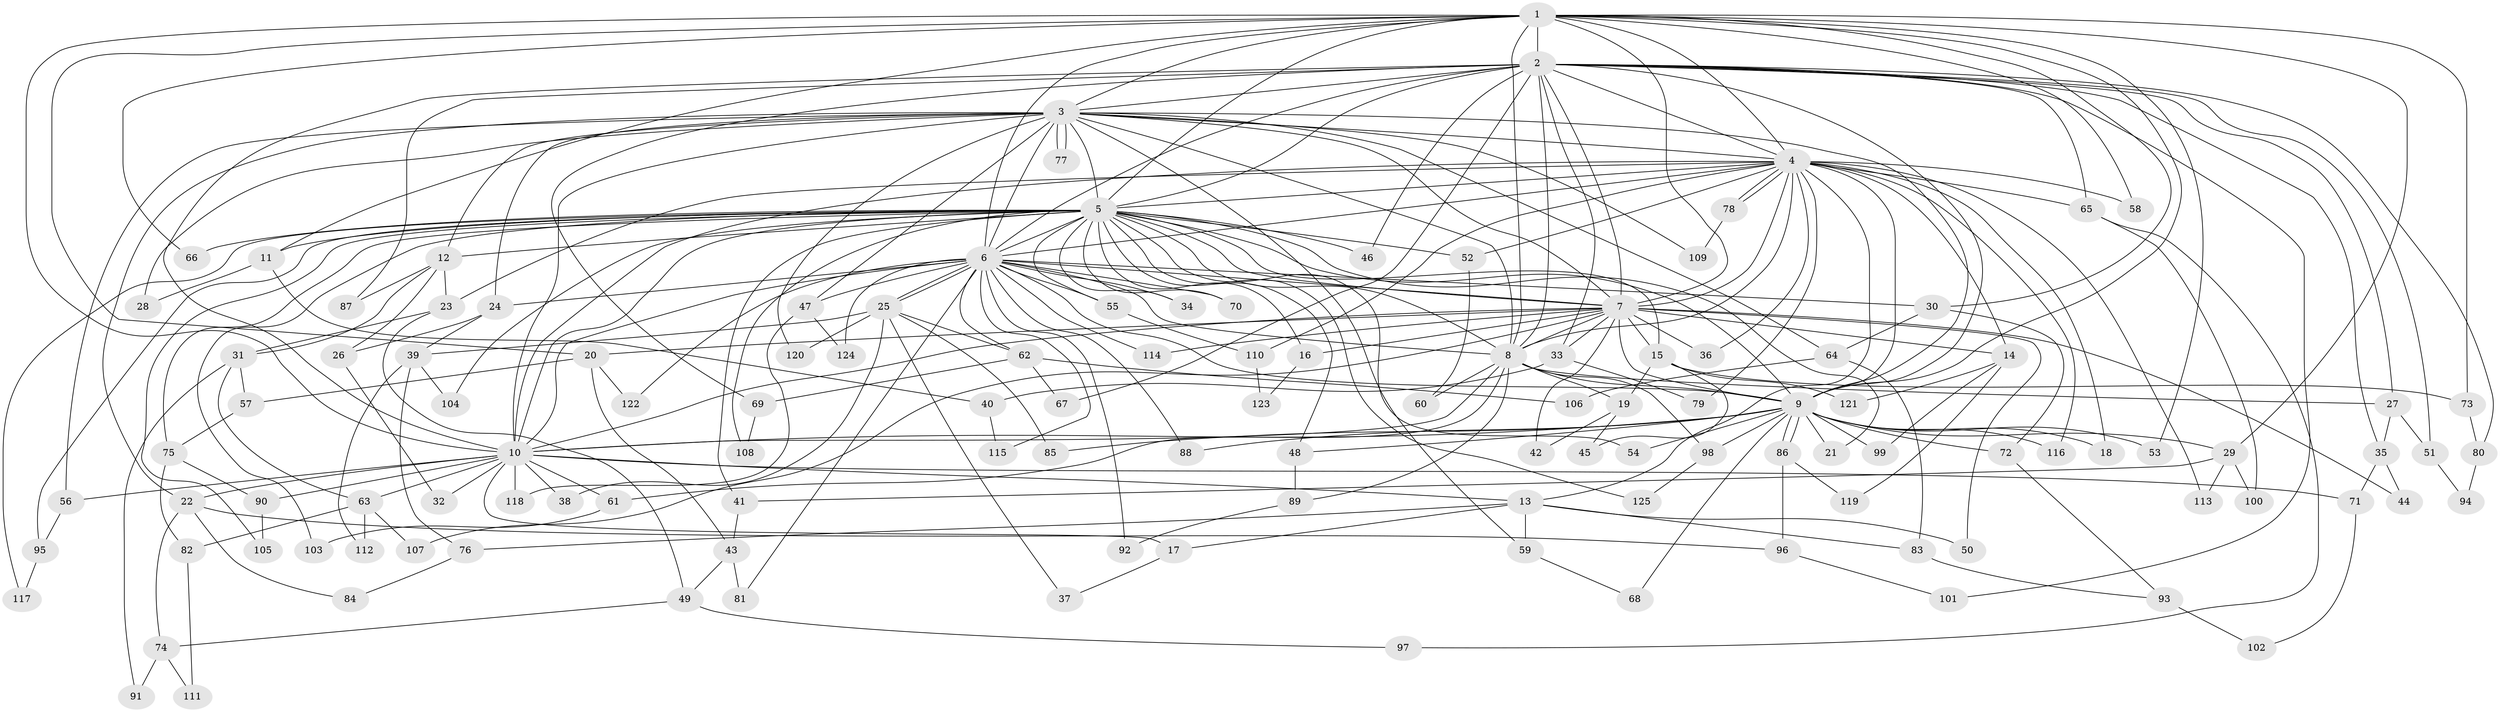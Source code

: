 // coarse degree distribution, {25: 0.02666666666666667, 22: 0.013333333333333334, 17: 0.013333333333333334, 5: 0.05333333333333334, 1: 0.06666666666666667, 2: 0.5066666666666667, 4: 0.10666666666666667, 3: 0.14666666666666667, 6: 0.013333333333333334, 16: 0.013333333333333334, 9: 0.02666666666666667, 7: 0.013333333333333334}
// Generated by graph-tools (version 1.1) at 2025/47/03/04/25 21:47:47]
// undirected, 125 vertices, 275 edges
graph export_dot {
graph [start="1"]
  node [color=gray90,style=filled];
  1;
  2;
  3;
  4;
  5;
  6;
  7;
  8;
  9;
  10;
  11;
  12;
  13;
  14;
  15;
  16;
  17;
  18;
  19;
  20;
  21;
  22;
  23;
  24;
  25;
  26;
  27;
  28;
  29;
  30;
  31;
  32;
  33;
  34;
  35;
  36;
  37;
  38;
  39;
  40;
  41;
  42;
  43;
  44;
  45;
  46;
  47;
  48;
  49;
  50;
  51;
  52;
  53;
  54;
  55;
  56;
  57;
  58;
  59;
  60;
  61;
  62;
  63;
  64;
  65;
  66;
  67;
  68;
  69;
  70;
  71;
  72;
  73;
  74;
  75;
  76;
  77;
  78;
  79;
  80;
  81;
  82;
  83;
  84;
  85;
  86;
  87;
  88;
  89;
  90;
  91;
  92;
  93;
  94;
  95;
  96;
  97;
  98;
  99;
  100;
  101;
  102;
  103;
  104;
  105;
  106;
  107;
  108;
  109;
  110;
  111;
  112;
  113;
  114;
  115;
  116;
  117;
  118;
  119;
  120;
  121;
  122;
  123;
  124;
  125;
  1 -- 2;
  1 -- 3;
  1 -- 4;
  1 -- 5;
  1 -- 6;
  1 -- 7;
  1 -- 8;
  1 -- 9;
  1 -- 10;
  1 -- 11;
  1 -- 20;
  1 -- 29;
  1 -- 30;
  1 -- 53;
  1 -- 58;
  1 -- 66;
  1 -- 73;
  2 -- 3;
  2 -- 4;
  2 -- 5;
  2 -- 6;
  2 -- 7;
  2 -- 8;
  2 -- 9;
  2 -- 10;
  2 -- 27;
  2 -- 33;
  2 -- 35;
  2 -- 46;
  2 -- 51;
  2 -- 65;
  2 -- 67;
  2 -- 69;
  2 -- 80;
  2 -- 87;
  2 -- 101;
  3 -- 4;
  3 -- 5;
  3 -- 6;
  3 -- 7;
  3 -- 8;
  3 -- 9;
  3 -- 10;
  3 -- 12;
  3 -- 22;
  3 -- 24;
  3 -- 28;
  3 -- 47;
  3 -- 56;
  3 -- 59;
  3 -- 64;
  3 -- 77;
  3 -- 77;
  3 -- 109;
  3 -- 120;
  4 -- 5;
  4 -- 6;
  4 -- 7;
  4 -- 8;
  4 -- 9;
  4 -- 10;
  4 -- 13;
  4 -- 14;
  4 -- 18;
  4 -- 23;
  4 -- 36;
  4 -- 52;
  4 -- 58;
  4 -- 65;
  4 -- 78;
  4 -- 78;
  4 -- 79;
  4 -- 110;
  4 -- 113;
  4 -- 116;
  5 -- 6;
  5 -- 7;
  5 -- 8;
  5 -- 9;
  5 -- 10;
  5 -- 11;
  5 -- 12;
  5 -- 15;
  5 -- 16;
  5 -- 21;
  5 -- 34;
  5 -- 41;
  5 -- 46;
  5 -- 48;
  5 -- 52;
  5 -- 54;
  5 -- 55;
  5 -- 66;
  5 -- 70;
  5 -- 75;
  5 -- 95;
  5 -- 103;
  5 -- 104;
  5 -- 105;
  5 -- 108;
  5 -- 117;
  5 -- 125;
  6 -- 7;
  6 -- 8;
  6 -- 9;
  6 -- 10;
  6 -- 24;
  6 -- 25;
  6 -- 25;
  6 -- 30;
  6 -- 34;
  6 -- 47;
  6 -- 55;
  6 -- 62;
  6 -- 70;
  6 -- 81;
  6 -- 88;
  6 -- 92;
  6 -- 114;
  6 -- 115;
  6 -- 122;
  6 -- 124;
  7 -- 8;
  7 -- 9;
  7 -- 10;
  7 -- 14;
  7 -- 15;
  7 -- 16;
  7 -- 20;
  7 -- 33;
  7 -- 36;
  7 -- 42;
  7 -- 44;
  7 -- 50;
  7 -- 107;
  7 -- 114;
  8 -- 9;
  8 -- 10;
  8 -- 19;
  8 -- 27;
  8 -- 60;
  8 -- 61;
  8 -- 89;
  8 -- 98;
  9 -- 10;
  9 -- 18;
  9 -- 21;
  9 -- 29;
  9 -- 48;
  9 -- 53;
  9 -- 54;
  9 -- 68;
  9 -- 72;
  9 -- 85;
  9 -- 86;
  9 -- 86;
  9 -- 88;
  9 -- 98;
  9 -- 99;
  9 -- 116;
  10 -- 13;
  10 -- 17;
  10 -- 22;
  10 -- 32;
  10 -- 38;
  10 -- 56;
  10 -- 61;
  10 -- 63;
  10 -- 71;
  10 -- 90;
  10 -- 118;
  11 -- 28;
  11 -- 40;
  12 -- 23;
  12 -- 26;
  12 -- 31;
  12 -- 87;
  13 -- 17;
  13 -- 50;
  13 -- 59;
  13 -- 76;
  13 -- 83;
  14 -- 99;
  14 -- 119;
  14 -- 121;
  15 -- 19;
  15 -- 45;
  15 -- 73;
  15 -- 121;
  16 -- 123;
  17 -- 37;
  19 -- 42;
  19 -- 45;
  20 -- 43;
  20 -- 57;
  20 -- 122;
  22 -- 74;
  22 -- 84;
  22 -- 96;
  23 -- 31;
  23 -- 49;
  24 -- 26;
  24 -- 39;
  25 -- 37;
  25 -- 38;
  25 -- 39;
  25 -- 62;
  25 -- 85;
  25 -- 120;
  26 -- 32;
  27 -- 35;
  27 -- 51;
  29 -- 41;
  29 -- 100;
  29 -- 113;
  30 -- 64;
  30 -- 72;
  31 -- 57;
  31 -- 63;
  31 -- 91;
  33 -- 40;
  33 -- 79;
  35 -- 44;
  35 -- 71;
  39 -- 76;
  39 -- 104;
  39 -- 112;
  40 -- 115;
  41 -- 43;
  43 -- 49;
  43 -- 81;
  47 -- 118;
  47 -- 124;
  48 -- 89;
  49 -- 74;
  49 -- 97;
  51 -- 94;
  52 -- 60;
  55 -- 110;
  56 -- 95;
  57 -- 75;
  59 -- 68;
  61 -- 103;
  62 -- 67;
  62 -- 69;
  62 -- 106;
  63 -- 82;
  63 -- 107;
  63 -- 112;
  64 -- 83;
  64 -- 106;
  65 -- 97;
  65 -- 100;
  69 -- 108;
  71 -- 102;
  72 -- 93;
  73 -- 80;
  74 -- 91;
  74 -- 111;
  75 -- 82;
  75 -- 90;
  76 -- 84;
  78 -- 109;
  80 -- 94;
  82 -- 111;
  83 -- 93;
  86 -- 96;
  86 -- 119;
  89 -- 92;
  90 -- 105;
  93 -- 102;
  95 -- 117;
  96 -- 101;
  98 -- 125;
  110 -- 123;
}
